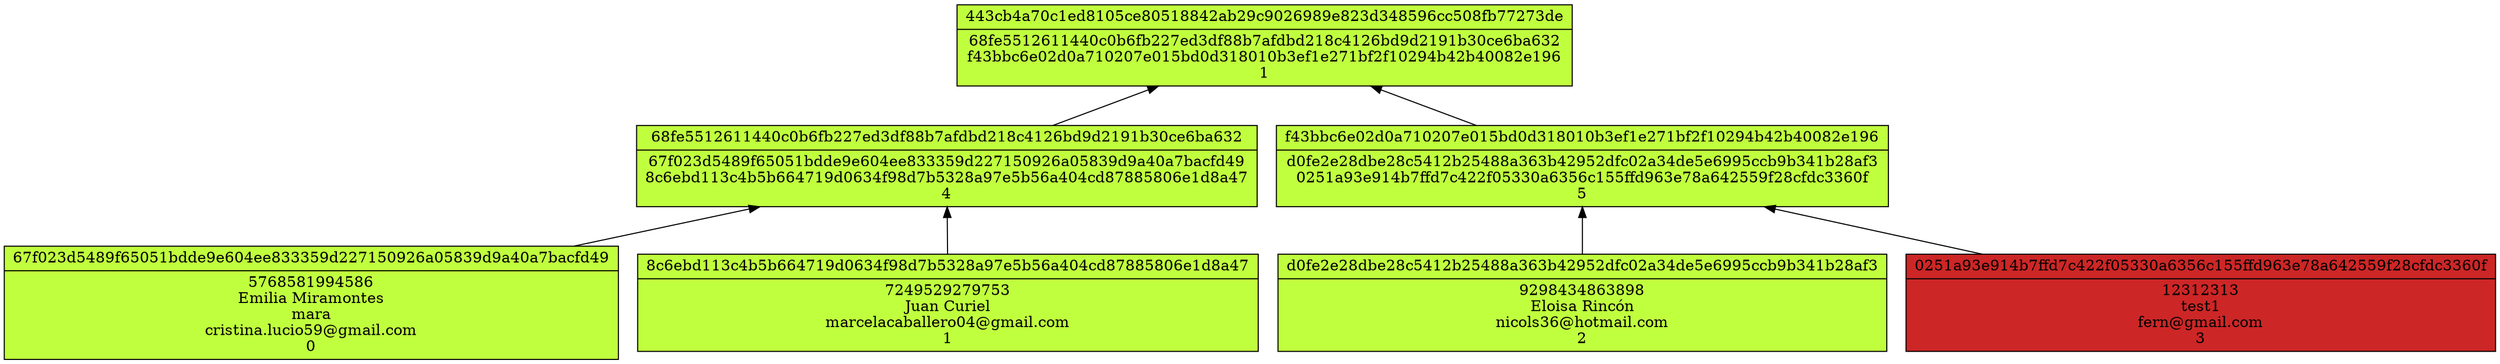 digraph structs {
rankdir=BT;node [shape = record style=filled];
struct0 [label="{67f023d5489f65051bdde9e604ee833359d227150926a05839d9a40a7bacfd49|{5768581994586\nEmilia Miramontes\nmara\ncristina.lucio59@gmail.com\n0}}" fillcolor= olivedrab1]
struct1 [label="{8c6ebd113c4b5b664719d0634f98d7b5328a97e5b56a404cd87885806e1d8a47|{7249529279753\nJuan Curiel\nmarcelacaballero04@gmail.com\n1}}" fillcolor= olivedrab1]
struct2 [label="{d0fe2e28dbe28c5412b25488a363b42952dfc02a34de5e6995ccb9b341b28af3|{9298434863898\nEloisa Rincón\nnicols36@hotmail.com\n2}}" fillcolor= olivedrab1]
struct3 [label="{0251a93e914b7ffd7c422f05330a6356c155ffd963e78a642559f28cfdc3360f|{12312313\ntest1\nfern@gmail.com\n3}}" fillcolor= firebrick3]
struct4 [label="{68fe5512611440c0b6fb227ed3df88b7afdbd218c4126bd9d2191b30ce6ba632|{67f023d5489f65051bdde9e604ee833359d227150926a05839d9a40a7bacfd49\n8c6ebd113c4b5b664719d0634f98d7b5328a97e5b56a404cd87885806e1d8a47\n4}}" fillcolor= olivedrab1]
struct5 [label="{f43bbc6e02d0a710207e015bd0d318010b3ef1e271bf2f10294b42b40082e196|{d0fe2e28dbe28c5412b25488a363b42952dfc02a34de5e6995ccb9b341b28af3\n0251a93e914b7ffd7c422f05330a6356c155ffd963e78a642559f28cfdc3360f\n5}}" fillcolor= olivedrab1]
struct6 [label="{443cb4a70c1ed8105ce80518842ab29c9026989e823d348596cc508fb77273de|{68fe5512611440c0b6fb227ed3df88b7afdbd218c4126bd9d2191b30ce6ba632\nf43bbc6e02d0a710207e015bd0d318010b3ef1e271bf2f10294b42b40082e196\n1}}" fillcolor= olivedrab1]

struct0 -> struct4
struct1 -> struct4
struct2 -> struct5
struct3 -> struct5
struct4 -> struct6
struct5 -> struct6

}
